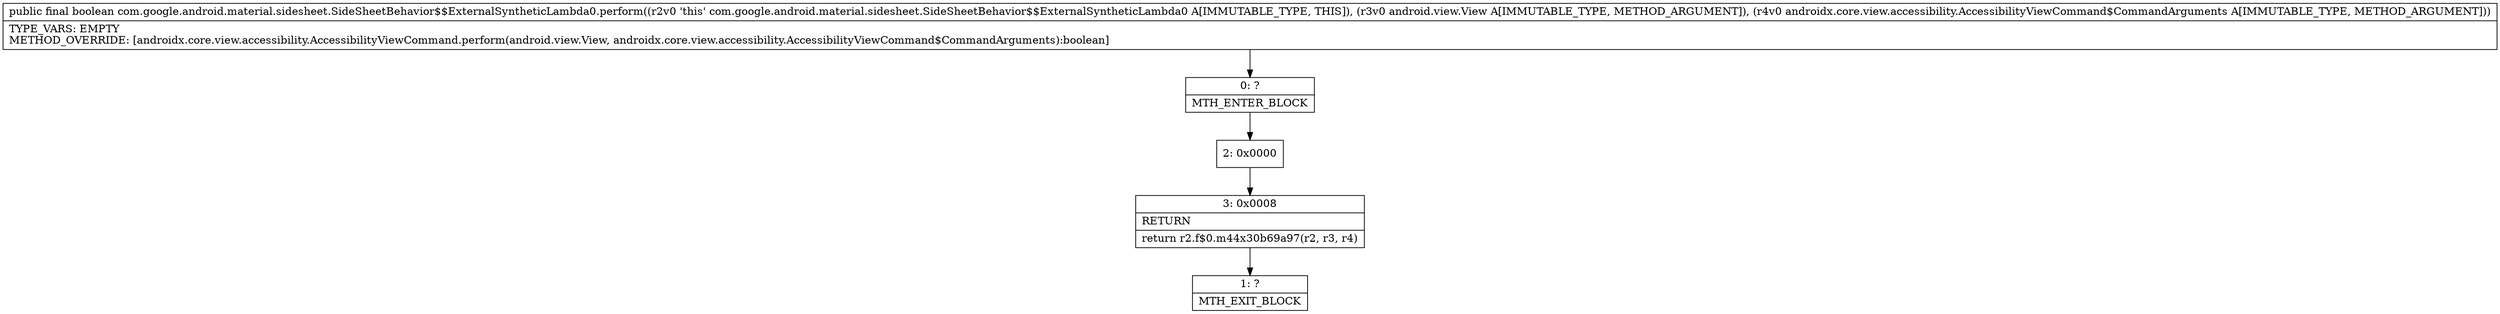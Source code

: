 digraph "CFG forcom.google.android.material.sidesheet.SideSheetBehavior$$ExternalSyntheticLambda0.perform(Landroid\/view\/View;Landroidx\/core\/view\/accessibility\/AccessibilityViewCommand$CommandArguments;)Z" {
Node_0 [shape=record,label="{0\:\ ?|MTH_ENTER_BLOCK\l}"];
Node_2 [shape=record,label="{2\:\ 0x0000}"];
Node_3 [shape=record,label="{3\:\ 0x0008|RETURN\l|return r2.f$0.m44x30b69a97(r2, r3, r4)\l}"];
Node_1 [shape=record,label="{1\:\ ?|MTH_EXIT_BLOCK\l}"];
MethodNode[shape=record,label="{public final boolean com.google.android.material.sidesheet.SideSheetBehavior$$ExternalSyntheticLambda0.perform((r2v0 'this' com.google.android.material.sidesheet.SideSheetBehavior$$ExternalSyntheticLambda0 A[IMMUTABLE_TYPE, THIS]), (r3v0 android.view.View A[IMMUTABLE_TYPE, METHOD_ARGUMENT]), (r4v0 androidx.core.view.accessibility.AccessibilityViewCommand$CommandArguments A[IMMUTABLE_TYPE, METHOD_ARGUMENT]))  | TYPE_VARS: EMPTY\lMETHOD_OVERRIDE: [androidx.core.view.accessibility.AccessibilityViewCommand.perform(android.view.View, androidx.core.view.accessibility.AccessibilityViewCommand$CommandArguments):boolean]\l}"];
MethodNode -> Node_0;Node_0 -> Node_2;
Node_2 -> Node_3;
Node_3 -> Node_1;
}

